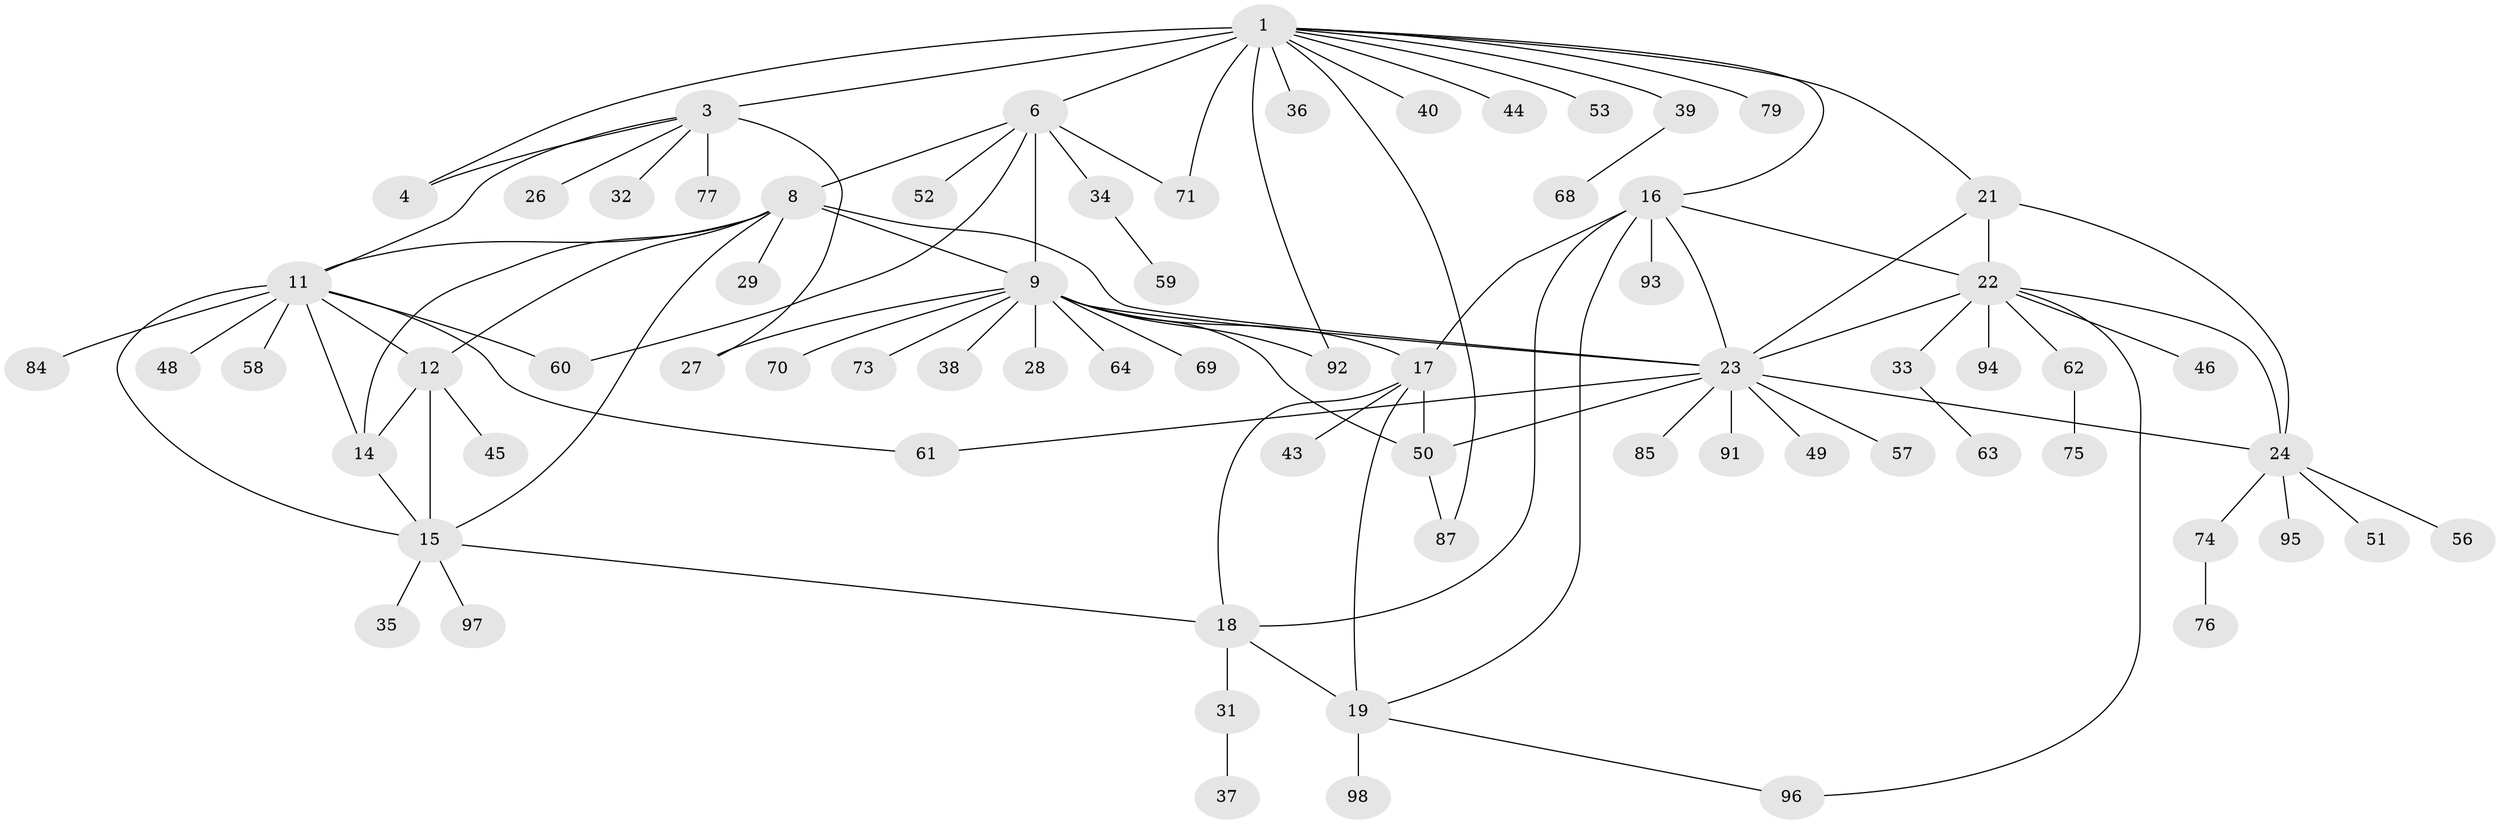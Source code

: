 // original degree distribution, {13: 0.02, 7: 0.04, 6: 0.04, 5: 0.07, 8: 0.05, 11: 0.02, 9: 0.01, 1: 0.49, 2: 0.21, 3: 0.05}
// Generated by graph-tools (version 1.1) at 2025/11/02/27/25 16:11:37]
// undirected, 72 vertices, 101 edges
graph export_dot {
graph [start="1"]
  node [color=gray90,style=filled];
  1 [super="+2"];
  3 [super="+5"];
  4 [super="+55"];
  6 [super="+7"];
  8 [super="+13"];
  9 [super="+10"];
  11 [super="+82"];
  12;
  14 [super="+80"];
  15 [super="+89"];
  16;
  17 [super="+20"];
  18 [super="+47"];
  19 [super="+42"];
  21 [super="+83"];
  22 [super="+25"];
  23 [super="+41"];
  24 [super="+65"];
  26;
  27 [super="+30"];
  28;
  29;
  31;
  32 [super="+88"];
  33 [super="+54"];
  34 [super="+90"];
  35;
  36;
  37;
  38;
  39;
  40;
  43;
  44;
  45;
  46;
  48 [super="+86"];
  49;
  50 [super="+66"];
  51;
  52;
  53;
  56;
  57;
  58;
  59 [super="+67"];
  60 [super="+72"];
  61;
  62 [super="+78"];
  63;
  64;
  68 [super="+99"];
  69;
  70;
  71;
  73 [super="+81"];
  74;
  75;
  76 [super="+100"];
  77;
  79;
  84;
  85;
  87;
  91;
  92;
  93;
  94;
  95;
  96;
  97;
  98;
  1 -- 3 [weight=4];
  1 -- 4 [weight=2];
  1 -- 16;
  1 -- 21;
  1 -- 36;
  1 -- 39;
  1 -- 44;
  1 -- 53;
  1 -- 71;
  1 -- 79;
  1 -- 92;
  1 -- 87;
  1 -- 40;
  1 -- 6;
  3 -- 4 [weight=2];
  3 -- 26;
  3 -- 27;
  3 -- 32;
  3 -- 11;
  3 -- 77;
  6 -- 8 [weight=2];
  6 -- 9 [weight=4];
  6 -- 52;
  6 -- 34;
  6 -- 71;
  6 -- 60;
  8 -- 9 [weight=2];
  8 -- 23;
  8 -- 11;
  8 -- 12;
  8 -- 29;
  8 -- 14;
  8 -- 15;
  9 -- 28;
  9 -- 38;
  9 -- 64;
  9 -- 70;
  9 -- 69;
  9 -- 73;
  9 -- 17;
  9 -- 23;
  9 -- 92;
  9 -- 27;
  9 -- 50;
  11 -- 12;
  11 -- 14;
  11 -- 15;
  11 -- 48;
  11 -- 58;
  11 -- 61;
  11 -- 84;
  11 -- 60;
  12 -- 14;
  12 -- 15;
  12 -- 45;
  14 -- 15;
  15 -- 18;
  15 -- 35;
  15 -- 97;
  16 -- 17 [weight=2];
  16 -- 18;
  16 -- 19;
  16 -- 93;
  16 -- 22;
  16 -- 23;
  17 -- 18 [weight=2];
  17 -- 19 [weight=2];
  17 -- 50;
  17 -- 43;
  18 -- 19;
  18 -- 31;
  19 -- 96;
  19 -- 98;
  21 -- 22 [weight=2];
  21 -- 23;
  21 -- 24;
  22 -- 23 [weight=2];
  22 -- 24 [weight=2];
  22 -- 33;
  22 -- 46;
  22 -- 62;
  22 -- 94;
  22 -- 96;
  23 -- 24;
  23 -- 49;
  23 -- 50;
  23 -- 57;
  23 -- 61;
  23 -- 85;
  23 -- 91;
  24 -- 51;
  24 -- 56;
  24 -- 74;
  24 -- 95;
  31 -- 37;
  33 -- 63;
  34 -- 59;
  39 -- 68;
  50 -- 87;
  62 -- 75;
  74 -- 76;
}
